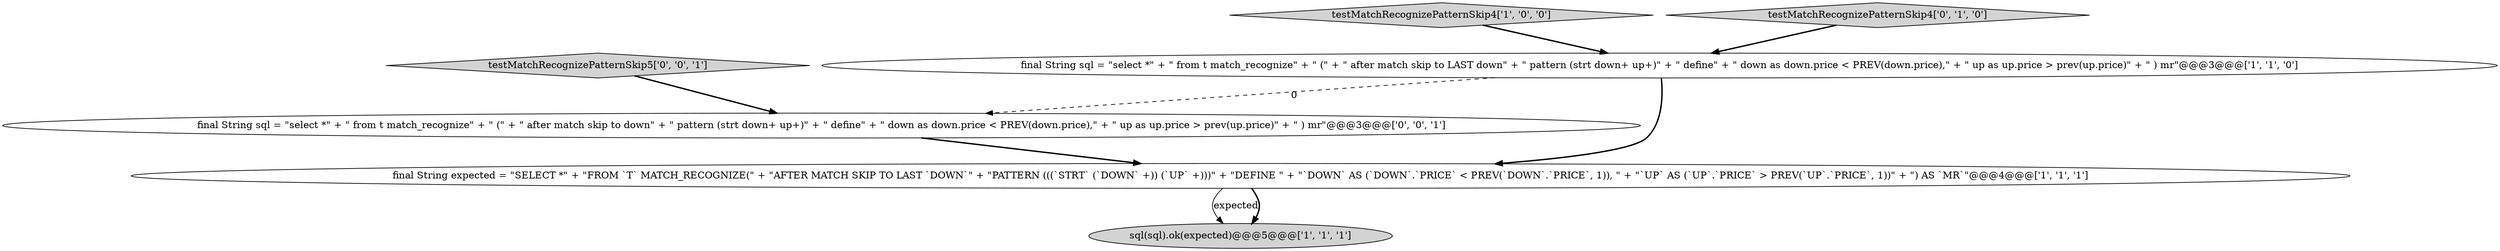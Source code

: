 digraph {
1 [style = filled, label = "sql(sql).ok(expected)@@@5@@@['1', '1', '1']", fillcolor = lightgray, shape = ellipse image = "AAA0AAABBB1BBB"];
5 [style = filled, label = "testMatchRecognizePatternSkip5['0', '0', '1']", fillcolor = lightgray, shape = diamond image = "AAA0AAABBB3BBB"];
0 [style = filled, label = "testMatchRecognizePatternSkip4['1', '0', '0']", fillcolor = lightgray, shape = diamond image = "AAA0AAABBB1BBB"];
6 [style = filled, label = "final String sql = \"select *\" + \" from t match_recognize\" + \" (\" + \" after match skip to down\" + \" pattern (strt down+ up+)\" + \" define\" + \" down as down.price < PREV(down.price),\" + \" up as up.price > prev(up.price)\" + \" ) mr\"@@@3@@@['0', '0', '1']", fillcolor = white, shape = ellipse image = "AAA0AAABBB3BBB"];
3 [style = filled, label = "final String sql = \"select *\" + \" from t match_recognize\" + \" (\" + \" after match skip to LAST down\" + \" pattern (strt down+ up+)\" + \" define\" + \" down as down.price < PREV(down.price),\" + \" up as up.price > prev(up.price)\" + \" ) mr\"@@@3@@@['1', '1', '0']", fillcolor = white, shape = ellipse image = "AAA0AAABBB1BBB"];
4 [style = filled, label = "testMatchRecognizePatternSkip4['0', '1', '0']", fillcolor = lightgray, shape = diamond image = "AAA0AAABBB2BBB"];
2 [style = filled, label = "final String expected = \"SELECT *\" + \"FROM `T` MATCH_RECOGNIZE(\" + \"AFTER MATCH SKIP TO LAST `DOWN`\" + \"PATTERN (((`STRT` (`DOWN` +)) (`UP` +)))\" + \"DEFINE \" + \"`DOWN` AS (`DOWN`.`PRICE` < PREV(`DOWN`.`PRICE`, 1)), \" + \"`UP` AS (`UP`.`PRICE` > PREV(`UP`.`PRICE`, 1))\" + \") AS `MR`\"@@@4@@@['1', '1', '1']", fillcolor = white, shape = ellipse image = "AAA0AAABBB1BBB"];
0->3 [style = bold, label=""];
4->3 [style = bold, label=""];
3->6 [style = dashed, label="0"];
5->6 [style = bold, label=""];
3->2 [style = bold, label=""];
2->1 [style = solid, label="expected"];
2->1 [style = bold, label=""];
6->2 [style = bold, label=""];
}
